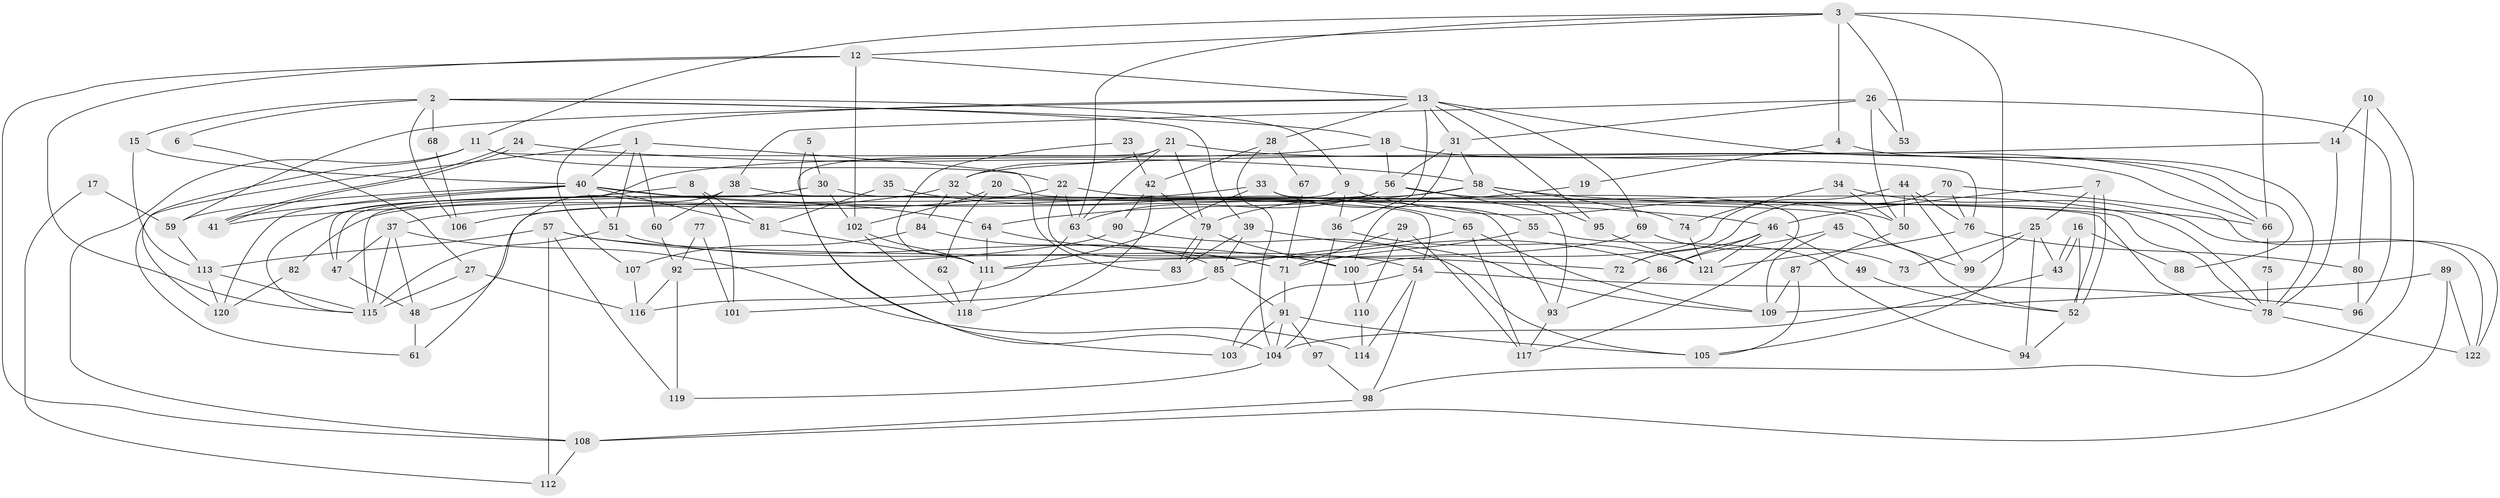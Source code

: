 // coarse degree distribution, {11: 0.0136986301369863, 8: 0.0410958904109589, 7: 0.0547945205479452, 3: 0.2465753424657534, 2: 0.1232876712328767, 4: 0.1917808219178082, 15: 0.0273972602739726, 9: 0.0273972602739726, 5: 0.136986301369863, 6: 0.0821917808219178, 10: 0.0410958904109589, 13: 0.0136986301369863}
// Generated by graph-tools (version 1.1) at 2025/18/03/04/25 18:18:39]
// undirected, 122 vertices, 244 edges
graph export_dot {
graph [start="1"]
  node [color=gray90,style=filled];
  1;
  2;
  3;
  4;
  5;
  6;
  7;
  8;
  9;
  10;
  11;
  12;
  13;
  14;
  15;
  16;
  17;
  18;
  19;
  20;
  21;
  22;
  23;
  24;
  25;
  26;
  27;
  28;
  29;
  30;
  31;
  32;
  33;
  34;
  35;
  36;
  37;
  38;
  39;
  40;
  41;
  42;
  43;
  44;
  45;
  46;
  47;
  48;
  49;
  50;
  51;
  52;
  53;
  54;
  55;
  56;
  57;
  58;
  59;
  60;
  61;
  62;
  63;
  64;
  65;
  66;
  67;
  68;
  69;
  70;
  71;
  72;
  73;
  74;
  75;
  76;
  77;
  78;
  79;
  80;
  81;
  82;
  83;
  84;
  85;
  86;
  87;
  88;
  89;
  90;
  91;
  92;
  93;
  94;
  95;
  96;
  97;
  98;
  99;
  100;
  101;
  102;
  103;
  104;
  105;
  106;
  107;
  108;
  109;
  110;
  111;
  112;
  113;
  114;
  115;
  116;
  117;
  118;
  119;
  120;
  121;
  122;
  1 -- 51;
  1 -- 83;
  1 -- 40;
  1 -- 60;
  1 -- 120;
  2 -- 18;
  2 -- 15;
  2 -- 6;
  2 -- 9;
  2 -- 39;
  2 -- 68;
  2 -- 106;
  3 -- 66;
  3 -- 12;
  3 -- 4;
  3 -- 11;
  3 -- 53;
  3 -- 63;
  3 -- 105;
  4 -- 78;
  4 -- 19;
  5 -- 30;
  5 -- 104;
  6 -- 27;
  7 -- 25;
  7 -- 52;
  7 -- 52;
  7 -- 46;
  8 -- 115;
  8 -- 81;
  8 -- 101;
  9 -- 36;
  9 -- 48;
  9 -- 50;
  10 -- 98;
  10 -- 80;
  10 -- 14;
  11 -- 22;
  11 -- 61;
  11 -- 76;
  11 -- 108;
  12 -- 102;
  12 -- 13;
  12 -- 108;
  12 -- 115;
  13 -- 31;
  13 -- 28;
  13 -- 36;
  13 -- 59;
  13 -- 69;
  13 -- 88;
  13 -- 95;
  13 -- 107;
  14 -- 32;
  14 -- 78;
  15 -- 40;
  15 -- 113;
  16 -- 52;
  16 -- 43;
  16 -- 43;
  16 -- 88;
  17 -- 59;
  17 -- 112;
  18 -- 47;
  18 -- 56;
  18 -- 66;
  19 -- 79;
  20 -- 102;
  20 -- 93;
  20 -- 62;
  21 -- 66;
  21 -- 63;
  21 -- 32;
  21 -- 79;
  21 -- 103;
  22 -- 78;
  22 -- 37;
  22 -- 63;
  22 -- 71;
  23 -- 42;
  23 -- 111;
  24 -- 41;
  24 -- 41;
  24 -- 58;
  25 -- 99;
  25 -- 43;
  25 -- 73;
  25 -- 94;
  26 -- 31;
  26 -- 38;
  26 -- 50;
  26 -- 53;
  26 -- 96;
  27 -- 115;
  27 -- 116;
  28 -- 104;
  28 -- 42;
  28 -- 67;
  29 -- 71;
  29 -- 117;
  29 -- 110;
  30 -- 52;
  30 -- 47;
  30 -- 102;
  31 -- 100;
  31 -- 56;
  31 -- 58;
  32 -- 78;
  32 -- 84;
  32 -- 106;
  33 -- 41;
  33 -- 111;
  33 -- 55;
  33 -- 117;
  34 -- 74;
  34 -- 50;
  34 -- 122;
  35 -- 81;
  35 -- 65;
  36 -- 121;
  36 -- 104;
  37 -- 48;
  37 -- 115;
  37 -- 47;
  37 -- 114;
  38 -- 60;
  38 -- 54;
  38 -- 61;
  39 -- 109;
  39 -- 83;
  39 -- 85;
  40 -- 59;
  40 -- 41;
  40 -- 46;
  40 -- 51;
  40 -- 64;
  40 -- 81;
  40 -- 120;
  42 -- 79;
  42 -- 90;
  42 -- 118;
  43 -- 104;
  44 -- 50;
  44 -- 76;
  44 -- 99;
  44 -- 100;
  45 -- 109;
  45 -- 86;
  45 -- 99;
  46 -- 49;
  46 -- 72;
  46 -- 86;
  46 -- 121;
  47 -- 48;
  48 -- 61;
  49 -- 52;
  50 -- 87;
  51 -- 54;
  51 -- 115;
  52 -- 94;
  54 -- 114;
  54 -- 103;
  54 -- 96;
  54 -- 98;
  55 -- 71;
  55 -- 94;
  56 -- 115;
  56 -- 63;
  56 -- 78;
  56 -- 93;
  57 -- 113;
  57 -- 100;
  57 -- 72;
  57 -- 112;
  57 -- 119;
  58 -- 95;
  58 -- 64;
  58 -- 66;
  58 -- 74;
  58 -- 82;
  59 -- 113;
  60 -- 92;
  62 -- 118;
  63 -- 86;
  63 -- 116;
  64 -- 71;
  64 -- 111;
  65 -- 117;
  65 -- 85;
  65 -- 109;
  66 -- 75;
  67 -- 71;
  68 -- 106;
  69 -- 111;
  69 -- 73;
  70 -- 72;
  70 -- 122;
  70 -- 76;
  71 -- 91;
  74 -- 121;
  75 -- 78;
  76 -- 80;
  76 -- 121;
  77 -- 101;
  77 -- 92;
  78 -- 122;
  79 -- 83;
  79 -- 83;
  79 -- 100;
  80 -- 96;
  81 -- 111;
  82 -- 120;
  84 -- 85;
  84 -- 107;
  85 -- 91;
  85 -- 101;
  86 -- 93;
  87 -- 109;
  87 -- 105;
  89 -- 122;
  89 -- 108;
  89 -- 109;
  90 -- 105;
  90 -- 92;
  91 -- 105;
  91 -- 97;
  91 -- 103;
  91 -- 104;
  92 -- 119;
  92 -- 116;
  93 -- 117;
  95 -- 121;
  97 -- 98;
  98 -- 108;
  100 -- 110;
  102 -- 118;
  102 -- 111;
  104 -- 119;
  107 -- 116;
  108 -- 112;
  110 -- 114;
  111 -- 118;
  113 -- 120;
  113 -- 115;
}
